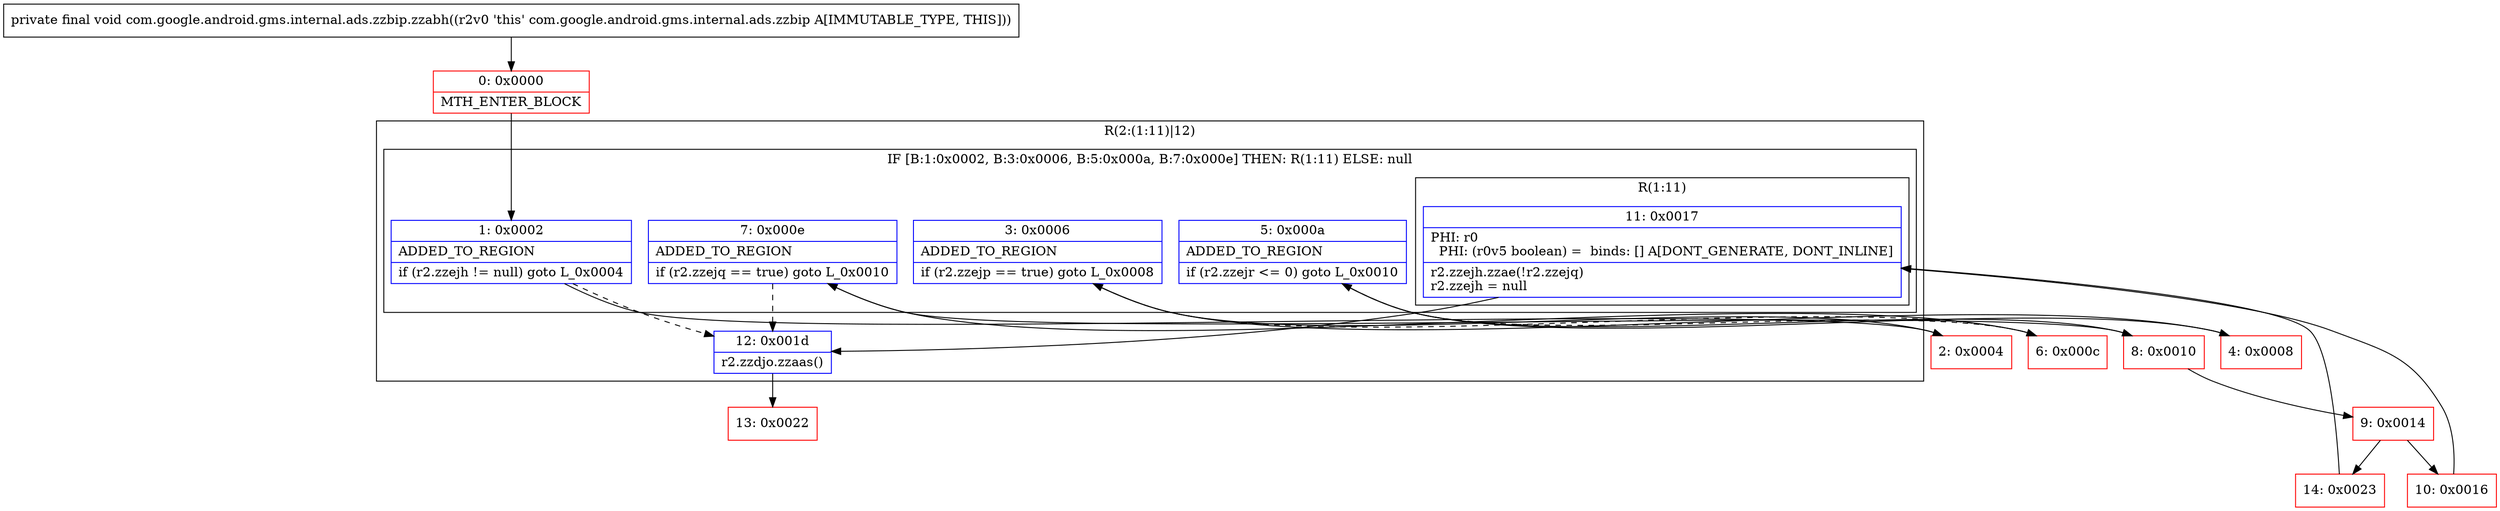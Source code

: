 digraph "CFG forcom.google.android.gms.internal.ads.zzbip.zzabh()V" {
subgraph cluster_Region_758200620 {
label = "R(2:(1:11)|12)";
node [shape=record,color=blue];
subgraph cluster_IfRegion_1021170345 {
label = "IF [B:1:0x0002, B:3:0x0006, B:5:0x000a, B:7:0x000e] THEN: R(1:11) ELSE: null";
node [shape=record,color=blue];
Node_1 [shape=record,label="{1\:\ 0x0002|ADDED_TO_REGION\l|if (r2.zzejh != null) goto L_0x0004\l}"];
Node_3 [shape=record,label="{3\:\ 0x0006|ADDED_TO_REGION\l|if (r2.zzejp == true) goto L_0x0008\l}"];
Node_5 [shape=record,label="{5\:\ 0x000a|ADDED_TO_REGION\l|if (r2.zzejr \<= 0) goto L_0x0010\l}"];
Node_7 [shape=record,label="{7\:\ 0x000e|ADDED_TO_REGION\l|if (r2.zzejq == true) goto L_0x0010\l}"];
subgraph cluster_Region_144323110 {
label = "R(1:11)";
node [shape=record,color=blue];
Node_11 [shape=record,label="{11\:\ 0x0017|PHI: r0 \l  PHI: (r0v5 boolean) =  binds: [] A[DONT_GENERATE, DONT_INLINE]\l|r2.zzejh.zzae(!r2.zzejq)\lr2.zzejh = null\l}"];
}
}
Node_12 [shape=record,label="{12\:\ 0x001d|r2.zzdjo.zzaas()\l}"];
}
Node_0 [shape=record,color=red,label="{0\:\ 0x0000|MTH_ENTER_BLOCK\l}"];
Node_2 [shape=record,color=red,label="{2\:\ 0x0004}"];
Node_4 [shape=record,color=red,label="{4\:\ 0x0008}"];
Node_6 [shape=record,color=red,label="{6\:\ 0x000c}"];
Node_8 [shape=record,color=red,label="{8\:\ 0x0010}"];
Node_9 [shape=record,color=red,label="{9\:\ 0x0014}"];
Node_10 [shape=record,color=red,label="{10\:\ 0x0016}"];
Node_13 [shape=record,color=red,label="{13\:\ 0x0022}"];
Node_14 [shape=record,color=red,label="{14\:\ 0x0023}"];
MethodNode[shape=record,label="{private final void com.google.android.gms.internal.ads.zzbip.zzabh((r2v0 'this' com.google.android.gms.internal.ads.zzbip A[IMMUTABLE_TYPE, THIS])) }"];
MethodNode -> Node_0;
Node_1 -> Node_2;
Node_1 -> Node_12[style=dashed];
Node_3 -> Node_4;
Node_3 -> Node_6[style=dashed];
Node_5 -> Node_6[style=dashed];
Node_5 -> Node_8;
Node_7 -> Node_8;
Node_7 -> Node_12[style=dashed];
Node_11 -> Node_12;
Node_12 -> Node_13;
Node_0 -> Node_1;
Node_2 -> Node_3;
Node_4 -> Node_5;
Node_6 -> Node_7;
Node_8 -> Node_9;
Node_9 -> Node_10;
Node_9 -> Node_14;
Node_10 -> Node_11;
Node_14 -> Node_11;
}

